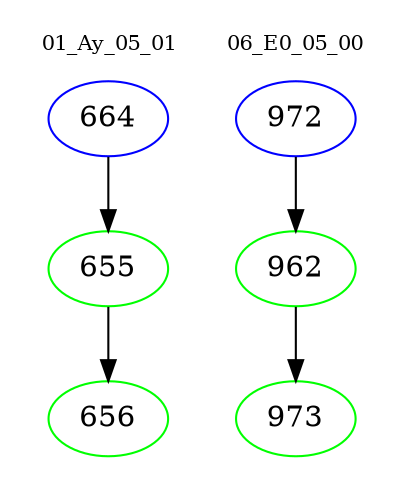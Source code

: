 digraph{
subgraph cluster_0 {
color = white
label = "01_Ay_05_01";
fontsize=10;
T0_664 [label="664", color="blue"]
T0_664 -> T0_655 [color="black"]
T0_655 [label="655", color="green"]
T0_655 -> T0_656 [color="black"]
T0_656 [label="656", color="green"]
}
subgraph cluster_1 {
color = white
label = "06_E0_05_00";
fontsize=10;
T1_972 [label="972", color="blue"]
T1_972 -> T1_962 [color="black"]
T1_962 [label="962", color="green"]
T1_962 -> T1_973 [color="black"]
T1_973 [label="973", color="green"]
}
}

